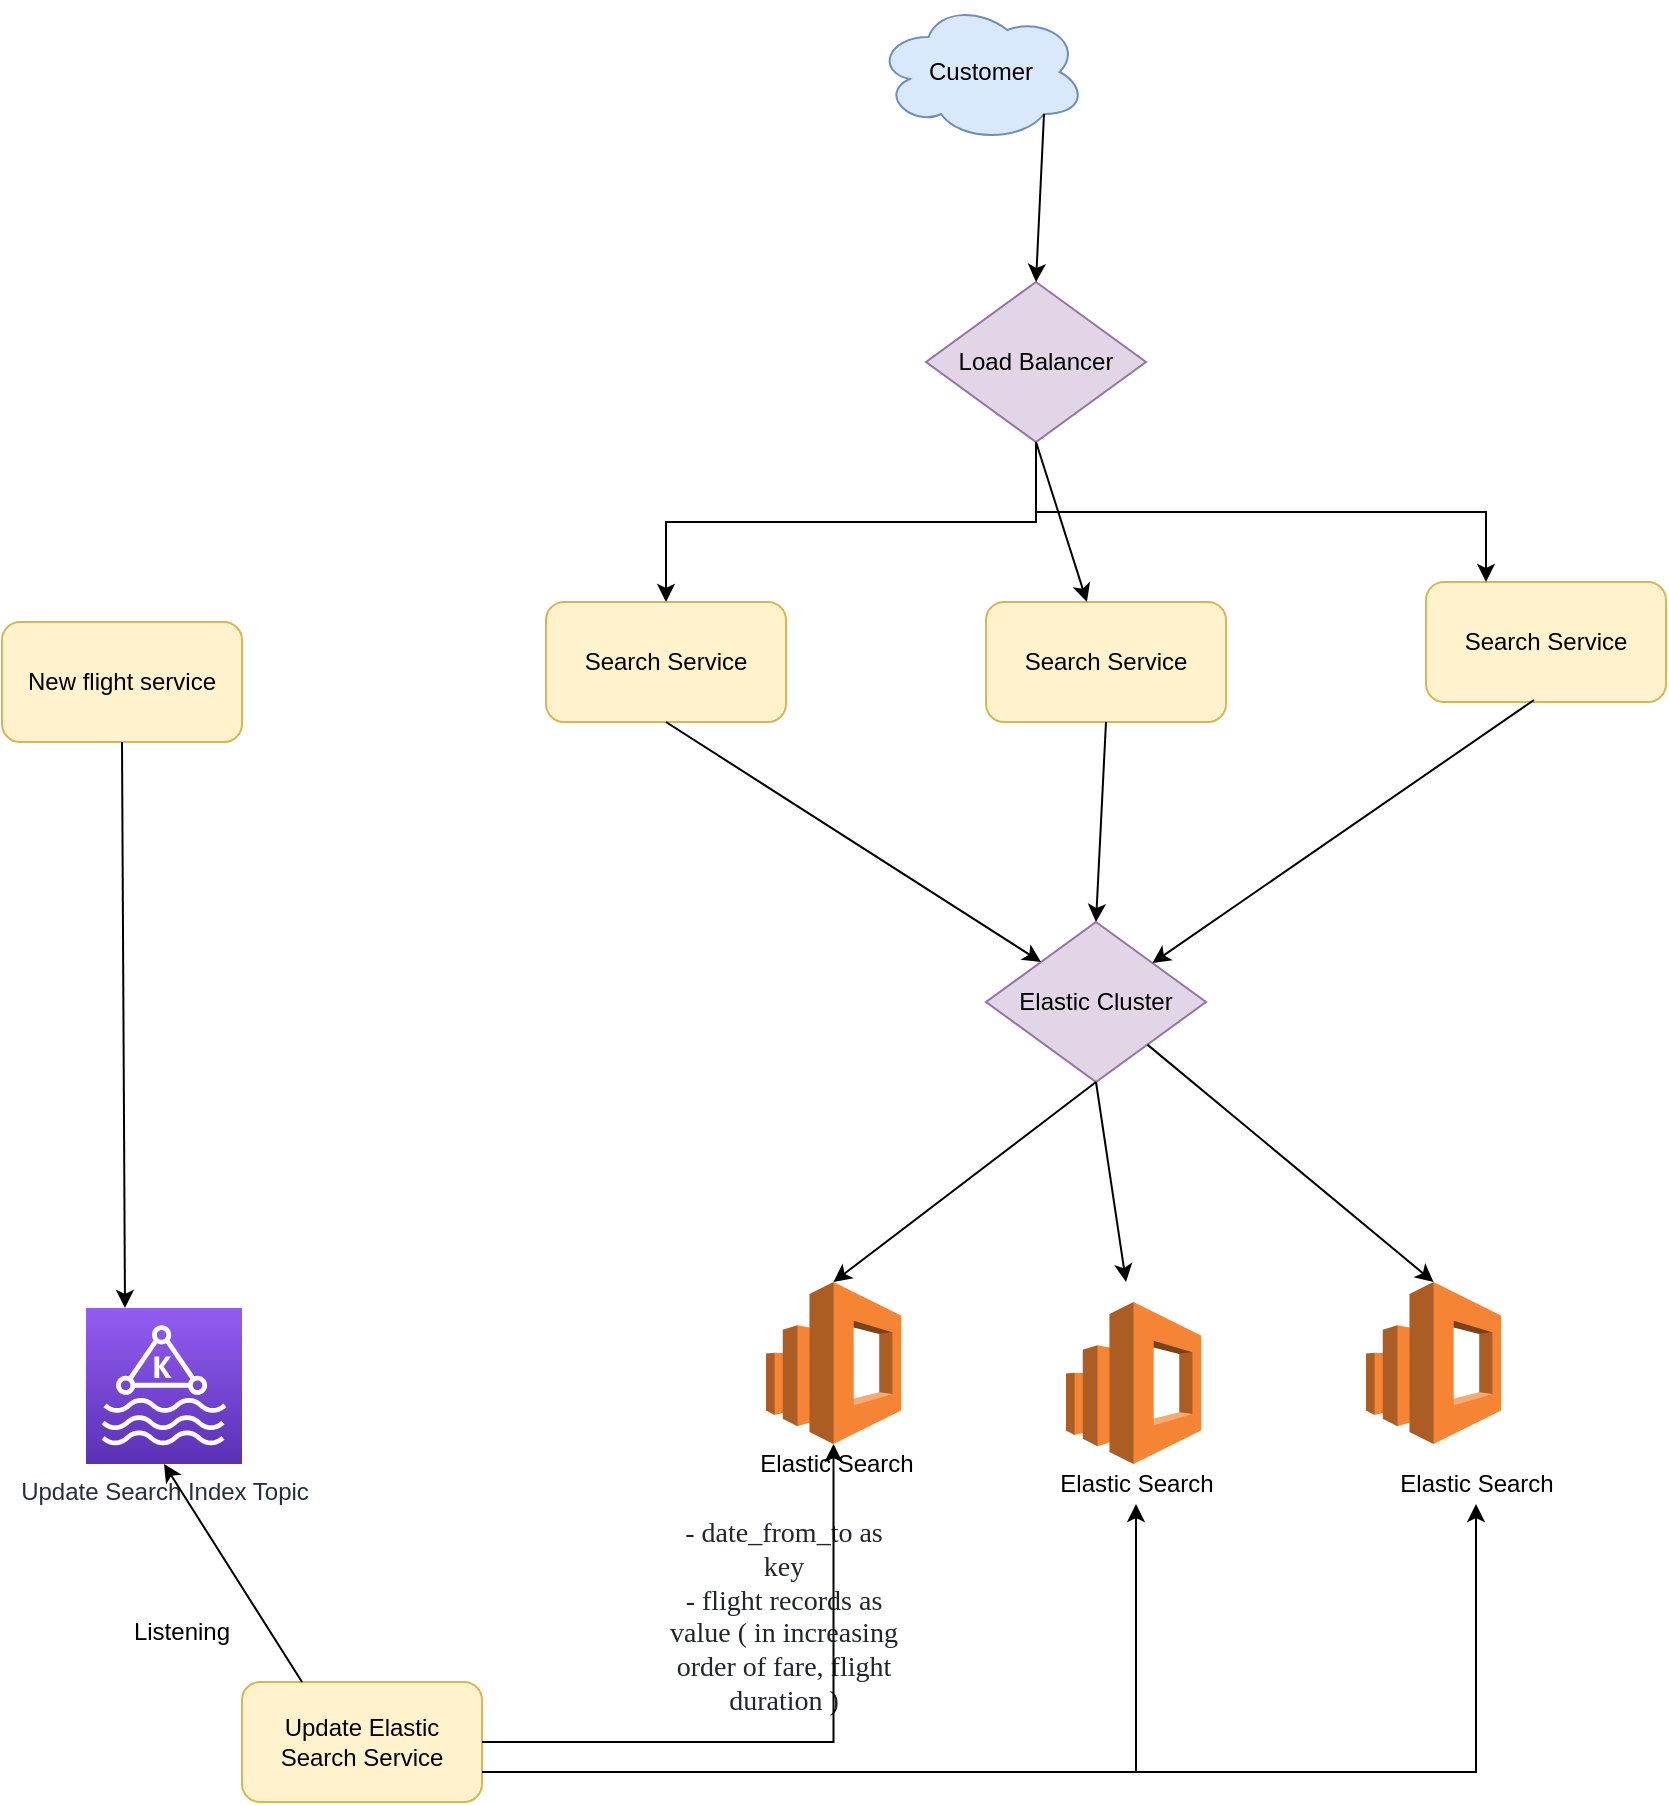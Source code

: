 <mxfile version="20.0.1" type="github">
  <diagram id="QmlQBhIYwJw1mIavMcAx" name="Page-1">
    <mxGraphModel dx="1636" dy="349" grid="1" gridSize="10" guides="1" tooltips="1" connect="1" arrows="1" fold="1" page="1" pageScale="1" pageWidth="850" pageHeight="1100" math="0" shadow="0">
      <root>
        <mxCell id="0" />
        <mxCell id="1" parent="0" />
        <mxCell id="vAlPWBbDWoFCUTtDWhU5-1" value="Customer" style="ellipse;shape=cloud;whiteSpace=wrap;html=1;fillColor=#dae8fc;strokeColor=#6c8ebf;" parent="1" vertex="1">
          <mxGeometry x="365" y="40" width="105" height="70" as="geometry" />
        </mxCell>
        <mxCell id="vAlPWBbDWoFCUTtDWhU5-2" value="Load Balancer" style="rhombus;whiteSpace=wrap;html=1;fillColor=#e1d5e7;strokeColor=#9673a6;" parent="1" vertex="1">
          <mxGeometry x="390" y="180" width="110" height="80" as="geometry" />
        </mxCell>
        <mxCell id="vAlPWBbDWoFCUTtDWhU5-3" value="Search Service" style="rounded=1;whiteSpace=wrap;html=1;fillColor=#fff2cc;strokeColor=#d6b656;" parent="1" vertex="1">
          <mxGeometry x="200" y="340" width="120" height="60" as="geometry" />
        </mxCell>
        <mxCell id="vAlPWBbDWoFCUTtDWhU5-4" value="Search Service" style="rounded=1;whiteSpace=wrap;html=1;fillColor=#fff2cc;strokeColor=#d6b656;" parent="1" vertex="1">
          <mxGeometry x="420" y="340" width="120" height="60" as="geometry" />
        </mxCell>
        <mxCell id="vAlPWBbDWoFCUTtDWhU5-5" value="Search Service" style="rounded=1;whiteSpace=wrap;html=1;fillColor=#fff2cc;strokeColor=#d6b656;" parent="1" vertex="1">
          <mxGeometry x="640" y="330" width="120" height="60" as="geometry" />
        </mxCell>
        <mxCell id="vAlPWBbDWoFCUTtDWhU5-6" value="" style="endArrow=classic;html=1;rounded=0;exitX=0.5;exitY=1;exitDx=0;exitDy=0;entryX=0.5;entryY=0;entryDx=0;entryDy=0;edgeStyle=orthogonalEdgeStyle;" parent="1" source="vAlPWBbDWoFCUTtDWhU5-2" target="vAlPWBbDWoFCUTtDWhU5-3" edge="1">
          <mxGeometry width="50" height="50" relative="1" as="geometry">
            <mxPoint x="380" y="310" as="sourcePoint" />
            <mxPoint x="425" y="290" as="targetPoint" />
          </mxGeometry>
        </mxCell>
        <mxCell id="vAlPWBbDWoFCUTtDWhU5-7" value="" style="endArrow=classic;html=1;rounded=0;exitX=0.5;exitY=1;exitDx=0;exitDy=0;" parent="1" source="vAlPWBbDWoFCUTtDWhU5-2" target="vAlPWBbDWoFCUTtDWhU5-4" edge="1">
          <mxGeometry width="50" height="50" relative="1" as="geometry">
            <mxPoint x="380" y="310" as="sourcePoint" />
            <mxPoint x="430" y="260" as="targetPoint" />
          </mxGeometry>
        </mxCell>
        <mxCell id="vAlPWBbDWoFCUTtDWhU5-8" value="" style="endArrow=classic;html=1;rounded=0;entryX=0.25;entryY=0;entryDx=0;entryDy=0;exitX=0.5;exitY=1;exitDx=0;exitDy=0;edgeStyle=orthogonalEdgeStyle;" parent="1" source="vAlPWBbDWoFCUTtDWhU5-2" target="vAlPWBbDWoFCUTtDWhU5-5" edge="1">
          <mxGeometry width="50" height="50" relative="1" as="geometry">
            <mxPoint x="430" y="260" as="sourcePoint" />
            <mxPoint x="430" y="260" as="targetPoint" />
          </mxGeometry>
        </mxCell>
        <mxCell id="vAlPWBbDWoFCUTtDWhU5-9" value="Elastic Cluster" style="rhombus;whiteSpace=wrap;html=1;fillColor=#e1d5e7;strokeColor=#9673a6;" parent="1" vertex="1">
          <mxGeometry x="420" y="500" width="110" height="80" as="geometry" />
        </mxCell>
        <mxCell id="vAlPWBbDWoFCUTtDWhU5-10" value="" style="outlineConnect=0;dashed=0;verticalLabelPosition=bottom;verticalAlign=top;align=center;html=1;shape=mxgraph.aws3.elasticsearch_service;fillColor=#F58534;gradientColor=none;" parent="1" vertex="1">
          <mxGeometry x="310" y="680" width="67.5" height="81" as="geometry" />
        </mxCell>
        <mxCell id="vAlPWBbDWoFCUTtDWhU5-11" value="" style="outlineConnect=0;dashed=0;verticalLabelPosition=bottom;verticalAlign=top;align=center;html=1;shape=mxgraph.aws3.elasticsearch_service;fillColor=#F58534;gradientColor=none;" parent="1" vertex="1">
          <mxGeometry x="610" y="680" width="67.5" height="81" as="geometry" />
        </mxCell>
        <mxCell id="vAlPWBbDWoFCUTtDWhU5-12" value="" style="outlineConnect=0;dashed=0;verticalLabelPosition=bottom;verticalAlign=top;align=center;html=1;shape=mxgraph.aws3.elasticsearch_service;fillColor=#F58534;gradientColor=none;" parent="1" vertex="1">
          <mxGeometry x="460" y="690" width="67.5" height="81" as="geometry" />
        </mxCell>
        <mxCell id="vAlPWBbDWoFCUTtDWhU5-13" value="" style="endArrow=classic;html=1;rounded=0;exitX=0.5;exitY=1;exitDx=0;exitDy=0;entryX=0.5;entryY=0;entryDx=0;entryDy=0;entryPerimeter=0;" parent="1" source="vAlPWBbDWoFCUTtDWhU5-9" target="vAlPWBbDWoFCUTtDWhU5-10" edge="1">
          <mxGeometry width="50" height="50" relative="1" as="geometry">
            <mxPoint x="380" y="600" as="sourcePoint" />
            <mxPoint x="430" y="550" as="targetPoint" />
          </mxGeometry>
        </mxCell>
        <mxCell id="vAlPWBbDWoFCUTtDWhU5-14" value="" style="endArrow=classic;html=1;rounded=0;exitX=0.5;exitY=1;exitDx=0;exitDy=0;" parent="1" source="vAlPWBbDWoFCUTtDWhU5-9" edge="1">
          <mxGeometry width="50" height="50" relative="1" as="geometry">
            <mxPoint x="485" y="590" as="sourcePoint" />
            <mxPoint x="490" y="680" as="targetPoint" />
          </mxGeometry>
        </mxCell>
        <mxCell id="vAlPWBbDWoFCUTtDWhU5-15" value="" style="endArrow=classic;html=1;rounded=0;entryX=0.5;entryY=0;entryDx=0;entryDy=0;entryPerimeter=0;" parent="1" source="vAlPWBbDWoFCUTtDWhU5-9" target="vAlPWBbDWoFCUTtDWhU5-11" edge="1">
          <mxGeometry width="50" height="50" relative="1" as="geometry">
            <mxPoint x="485" y="590" as="sourcePoint" />
            <mxPoint x="500" y="690" as="targetPoint" />
          </mxGeometry>
        </mxCell>
        <mxCell id="vAlPWBbDWoFCUTtDWhU5-16" value="" style="endArrow=classic;html=1;rounded=0;exitX=0.8;exitY=0.8;exitDx=0;exitDy=0;exitPerimeter=0;entryX=0.5;entryY=0;entryDx=0;entryDy=0;" parent="1" source="vAlPWBbDWoFCUTtDWhU5-1" target="vAlPWBbDWoFCUTtDWhU5-2" edge="1">
          <mxGeometry width="50" height="50" relative="1" as="geometry">
            <mxPoint x="380" y="290" as="sourcePoint" />
            <mxPoint x="430" y="240" as="targetPoint" />
          </mxGeometry>
        </mxCell>
        <mxCell id="vAlPWBbDWoFCUTtDWhU5-17" value="Elastic Search" style="text;html=1;align=center;verticalAlign=middle;resizable=0;points=[];autosize=1;strokeColor=none;fillColor=none;" parent="1" vertex="1">
          <mxGeometry x="300" y="761" width="90" height="20" as="geometry" />
        </mxCell>
        <mxCell id="vAlPWBbDWoFCUTtDWhU5-18" value="Elastic Search" style="text;html=1;align=center;verticalAlign=middle;resizable=0;points=[];autosize=1;strokeColor=none;fillColor=none;" parent="1" vertex="1">
          <mxGeometry x="450" y="771" width="90" height="20" as="geometry" />
        </mxCell>
        <mxCell id="vAlPWBbDWoFCUTtDWhU5-19" value="Elastic Search" style="text;html=1;align=center;verticalAlign=middle;resizable=0;points=[];autosize=1;strokeColor=none;fillColor=none;" parent="1" vertex="1">
          <mxGeometry x="620" y="771" width="90" height="20" as="geometry" />
        </mxCell>
        <mxCell id="vAlPWBbDWoFCUTtDWhU5-20" value="" style="endArrow=classic;html=1;rounded=0;exitX=0.5;exitY=1;exitDx=0;exitDy=0;entryX=0;entryY=0;entryDx=0;entryDy=0;" parent="1" source="vAlPWBbDWoFCUTtDWhU5-3" target="vAlPWBbDWoFCUTtDWhU5-9" edge="1">
          <mxGeometry width="50" height="50" relative="1" as="geometry">
            <mxPoint x="380" y="550" as="sourcePoint" />
            <mxPoint x="430" y="500" as="targetPoint" />
          </mxGeometry>
        </mxCell>
        <mxCell id="vAlPWBbDWoFCUTtDWhU5-21" value="" style="endArrow=classic;html=1;rounded=0;exitX=0.5;exitY=1;exitDx=0;exitDy=0;entryX=0.5;entryY=0;entryDx=0;entryDy=0;" parent="1" source="vAlPWBbDWoFCUTtDWhU5-4" target="vAlPWBbDWoFCUTtDWhU5-9" edge="1">
          <mxGeometry width="50" height="50" relative="1" as="geometry">
            <mxPoint x="270" y="410" as="sourcePoint" />
            <mxPoint x="430" y="550" as="targetPoint" />
          </mxGeometry>
        </mxCell>
        <mxCell id="vAlPWBbDWoFCUTtDWhU5-22" value="" style="endArrow=classic;html=1;rounded=0;exitX=0.45;exitY=0.983;exitDx=0;exitDy=0;exitPerimeter=0;" parent="1" source="vAlPWBbDWoFCUTtDWhU5-5" target="vAlPWBbDWoFCUTtDWhU5-9" edge="1">
          <mxGeometry width="50" height="50" relative="1" as="geometry">
            <mxPoint x="490" y="410" as="sourcePoint" />
            <mxPoint x="485" y="510" as="targetPoint" />
          </mxGeometry>
        </mxCell>
        <mxCell id="vAlPWBbDWoFCUTtDWhU5-23" value="&lt;meta charset=&quot;utf-8&quot;&gt;&lt;p style=&quot;box-sizing: border-box; --tw-shadow:0 0 transparent; --tw-ring-inset:var(--tw-empty, ); --tw-ring-offset-width:0px; --tw-ring-offset-color:#fff; --tw-ring-color:rgba(59,130,246,0.5); --tw-ring-offset-shadow:0 0 transparent; --tw-ring-shadow:0 0 transparent; margin: 0px; padding: 0px; counter-reset: list-1 0 list-2 0 list-3 0 list-4 0 list-5 0 list-6 0 list-7 0 list-8 0 list-9 0; font-family: &amp;quot;Inv Maison Neue&amp;quot;; font-weight: 300; font-size: 14px; color: rgb(34, 37, 43); text-align: center; font-style: normal; font-variant-ligatures: normal; font-variant-caps: normal; letter-spacing: normal; orphans: 2; text-indent: 0px; text-transform: none; widows: 2; word-spacing: 0px; -webkit-text-stroke-width: 0px; background-color: rgb(255, 255, 255); text-decoration-thickness: initial; text-decoration-style: initial; text-decoration-color: initial;&quot; class=&quot;ql-align-center&quot;&gt;- date_from_to as key&lt;/p&gt;&lt;p style=&quot;box-sizing: border-box; --tw-shadow:0 0 transparent; --tw-ring-inset:var(--tw-empty, ); --tw-ring-offset-width:0px; --tw-ring-offset-color:#fff; --tw-ring-color:rgba(59,130,246,0.5); --tw-ring-offset-shadow:0 0 transparent; --tw-ring-shadow:0 0 transparent; margin: 0px; padding: 0px; counter-reset: list-1 0 list-2 0 list-3 0 list-4 0 list-5 0 list-6 0 list-7 0 list-8 0 list-9 0; font-family: &amp;quot;Inv Maison Neue&amp;quot;; font-weight: 300; font-size: 14px; color: rgb(34, 37, 43); text-align: center; font-style: normal; font-variant-ligatures: normal; font-variant-caps: normal; letter-spacing: normal; orphans: 2; text-indent: 0px; text-transform: none; widows: 2; word-spacing: 0px; -webkit-text-stroke-width: 0px; background-color: rgb(255, 255, 255); text-decoration-thickness: initial; text-decoration-style: initial; text-decoration-color: initial;&quot; class=&quot;ql-align-center&quot;&gt;- flight records as value ( in increasing order of fare, flight duration )&lt;/p&gt;" style="text;whiteSpace=wrap;html=1;" parent="1" vertex="1">
          <mxGeometry x="257.5" y="791" width="120" height="40" as="geometry" />
        </mxCell>
        <mxCell id="vAlPWBbDWoFCUTtDWhU5-24" value="New flight service" style="rounded=1;whiteSpace=wrap;html=1;fillColor=#fff2cc;strokeColor=#d6b656;" parent="1" vertex="1">
          <mxGeometry x="-72" y="350" width="120" height="60" as="geometry" />
        </mxCell>
        <mxCell id="vAlPWBbDWoFCUTtDWhU5-25" value="Update Search Index Topic" style="sketch=0;points=[[0,0,0],[0.25,0,0],[0.5,0,0],[0.75,0,0],[1,0,0],[0,1,0],[0.25,1,0],[0.5,1,0],[0.75,1,0],[1,1,0],[0,0.25,0],[0,0.5,0],[0,0.75,0],[1,0.25,0],[1,0.5,0],[1,0.75,0]];outlineConnect=0;fontColor=#232F3E;gradientColor=#945DF2;gradientDirection=north;fillColor=#5A30B5;strokeColor=#ffffff;dashed=0;verticalLabelPosition=bottom;verticalAlign=top;align=center;html=1;fontSize=12;fontStyle=0;aspect=fixed;shape=mxgraph.aws4.resourceIcon;resIcon=mxgraph.aws4.managed_streaming_for_kafka;" parent="1" vertex="1">
          <mxGeometry x="-30" y="693" width="78" height="78" as="geometry" />
        </mxCell>
        <mxCell id="vAlPWBbDWoFCUTtDWhU5-26" value="" style="endArrow=classic;html=1;rounded=0;exitX=0.5;exitY=1;exitDx=0;exitDy=0;entryX=0.25;entryY=0;entryDx=0;entryDy=0;entryPerimeter=0;" parent="1" source="vAlPWBbDWoFCUTtDWhU5-24" target="vAlPWBbDWoFCUTtDWhU5-25" edge="1">
          <mxGeometry width="50" height="50" relative="1" as="geometry">
            <mxPoint x="220" y="650" as="sourcePoint" />
            <mxPoint x="270" y="600" as="targetPoint" />
          </mxGeometry>
        </mxCell>
        <mxCell id="vAlPWBbDWoFCUTtDWhU5-28" value="Update Elastic Search Service" style="rounded=1;whiteSpace=wrap;html=1;fillColor=#fff2cc;strokeColor=#d6b656;" parent="1" vertex="1">
          <mxGeometry x="48" y="880" width="120" height="60" as="geometry" />
        </mxCell>
        <mxCell id="vAlPWBbDWoFCUTtDWhU5-30" value="" style="endArrow=classic;html=1;rounded=0;exitX=1;exitY=0.5;exitDx=0;exitDy=0;edgeStyle=orthogonalEdgeStyle;" parent="1" source="vAlPWBbDWoFCUTtDWhU5-28" target="vAlPWBbDWoFCUTtDWhU5-10" edge="1">
          <mxGeometry width="50" height="50" relative="1" as="geometry">
            <mxPoint x="220" y="750" as="sourcePoint" />
            <mxPoint x="270" y="700" as="targetPoint" />
          </mxGeometry>
        </mxCell>
        <mxCell id="vAlPWBbDWoFCUTtDWhU5-34" value="" style="endArrow=classic;html=1;rounded=0;exitX=1;exitY=0.75;exitDx=0;exitDy=0;edgeStyle=orthogonalEdgeStyle;" parent="1" source="vAlPWBbDWoFCUTtDWhU5-28" target="vAlPWBbDWoFCUTtDWhU5-18" edge="1">
          <mxGeometry width="50" height="50" relative="1" as="geometry">
            <mxPoint x="220" y="820" as="sourcePoint" />
            <mxPoint x="270" y="770" as="targetPoint" />
          </mxGeometry>
        </mxCell>
        <mxCell id="vAlPWBbDWoFCUTtDWhU5-36" value="" style="endArrow=classic;html=1;rounded=0;exitX=0.25;exitY=0;exitDx=0;exitDy=0;entryX=0.5;entryY=1;entryDx=0;entryDy=0;entryPerimeter=0;" parent="1" source="vAlPWBbDWoFCUTtDWhU5-28" target="vAlPWBbDWoFCUTtDWhU5-25" edge="1">
          <mxGeometry width="50" height="50" relative="1" as="geometry">
            <mxPoint x="290" y="820" as="sourcePoint" />
            <mxPoint x="340" y="770" as="targetPoint" />
          </mxGeometry>
        </mxCell>
        <mxCell id="vAlPWBbDWoFCUTtDWhU5-37" value="Listening" style="text;html=1;strokeColor=none;fillColor=none;align=center;verticalAlign=middle;whiteSpace=wrap;rounded=0;" parent="1" vertex="1">
          <mxGeometry x="-12" y="840" width="60" height="30" as="geometry" />
        </mxCell>
        <mxCell id="vAlPWBbDWoFCUTtDWhU5-38" value="" style="endArrow=classic;html=1;rounded=0;exitX=1;exitY=0.75;exitDx=0;exitDy=0;edgeStyle=orthogonalEdgeStyle;" parent="1" source="vAlPWBbDWoFCUTtDWhU5-28" target="vAlPWBbDWoFCUTtDWhU5-19" edge="1">
          <mxGeometry width="50" height="50" relative="1" as="geometry">
            <mxPoint x="290" y="810" as="sourcePoint" />
            <mxPoint x="340" y="760" as="targetPoint" />
          </mxGeometry>
        </mxCell>
      </root>
    </mxGraphModel>
  </diagram>
</mxfile>
